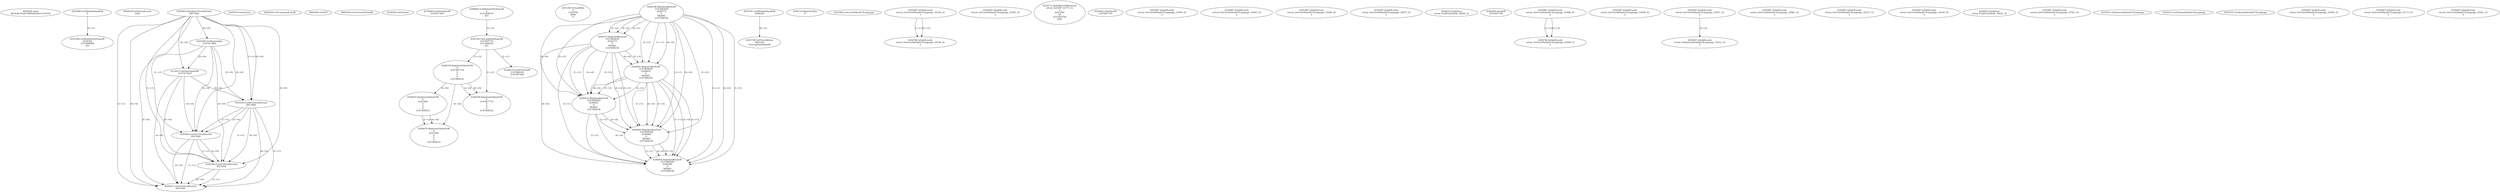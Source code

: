 // Global SCDG with merge call
digraph {
	0 [label="6850628.main
0024a8a7fcdd32f0fedebe0ee7ce9226"]
	1 [label="4254480.GetModuleHandleW
0"]
	2 [label="6844434.SetThreadLocale
1024"]
	3 [label="4243965.InitializeCriticalSection
6917004"]
	4 [label="4243979.GetVersion
"]
	5 [label="4250188.GetSystemInfo
2147417660"]
	3 -> 5 [label="(0-->0)"]
	6 [label="6844540.GetCommandLineW
"]
	7 [label="4214413.GetStartupInfoW
2147417624"]
	3 -> 7 [label="(0-->0)"]
	5 -> 7 [label="(0-->0)"]
	8 [label="6844560.GetACP
"]
	9 [label="6844580.GetCurrentThreadId
"]
	10 [label="4250204.GetVersion
"]
	11 [label="4276690.GetVersionExW
2147417420"]
	12 [label="4243306.GetModuleFileNameW
4194304
2147408904
522"]
	1 -> 12 [label="(0-->1)"]
	13 [label="4248064.GetModuleFileNameW
0
2147408370
261"]
	14 [label="4215383.VirtualAlloc
0
1310704
4096
4"]
	15 [label="4246338.RegOpenKeyExW
2147483649
4246772
0
983065
2147408236"]
	16 [label="4246372.RegOpenKeyExW
2147483650
4246772
0
983065
2147408236"]
	15 -> 16 [label="(2-->2)"]
	15 -> 16 [label="(4-->4)"]
	15 -> 16 [label="(5-->5)"]
	17 [label="4245741.GetModuleHandleW
4246160"]
	18 [label="4245758.GetProcAddress
9441320
GetLongPathNameW"]
	17 -> 18 [label="(0-->1)"]
	19 [label="4245785.GetLongPathNameW
2147407710
2147406542
261"]
	13 -> 19 [label="(3-->3)"]
	20 [label="4246556.RegQueryValueExW
0
2147407710
0
0
0
2147408232"]
	19 -> 20 [label="(1-->2)"]
	21 [label="4246635.RegQueryValueExW
0
4247000
0
0
0
2147408232"]
	20 -> 21 [label="(6-->6)"]
	22 [label="4246722.RegCloseKey
0"]
	23 [label="4247883.GetUserDefaultUILanguage
"]
	24 [label="4245418.EnterCriticalSection
6917004"]
	3 -> 24 [label="(1-->1)"]
	3 -> 24 [label="(0-->0)"]
	5 -> 24 [label="(0-->0)"]
	7 -> 24 [label="(0-->0)"]
	25 [label="4245469.LeaveCriticalSection
6917004"]
	3 -> 25 [label="(1-->1)"]
	24 -> 25 [label="(1-->1)"]
	3 -> 25 [label="(0-->0)"]
	5 -> 25 [label="(0-->0)"]
	7 -> 25 [label="(0-->0)"]
	24 -> 25 [label="(0-->0)"]
	26 [label="4245487.IsValidLocale
retval_GetUserDefaultUILanguage_33238_32
2"]
	27 [label="4244766.IsValidLocale
retval_GetUserDefaultUILanguage_33238_32
2"]
	26 -> 27 [label="(1-->1)"]
	26 -> 27 [label="(2-->2)"]
	28 [label="4246402.RegOpenKeyExW
2147483649
4246832
0
983065
2147408236"]
	15 -> 28 [label="(1-->1)"]
	15 -> 28 [label="(4-->4)"]
	16 -> 28 [label="(4-->4)"]
	15 -> 28 [label="(5-->5)"]
	16 -> 28 [label="(5-->5)"]
	29 [label="4246432.RegOpenKeyExW
2147483650
4246832
0
983065
2147408236"]
	16 -> 29 [label="(1-->1)"]
	28 -> 29 [label="(2-->2)"]
	15 -> 29 [label="(4-->4)"]
	16 -> 29 [label="(4-->4)"]
	28 -> 29 [label="(4-->4)"]
	15 -> 29 [label="(5-->5)"]
	16 -> 29 [label="(5-->5)"]
	28 -> 29 [label="(5-->5)"]
	30 [label="4246462.RegOpenKeyExW
2147483649
4246884
0
983065
2147408236"]
	15 -> 30 [label="(1-->1)"]
	28 -> 30 [label="(1-->1)"]
	15 -> 30 [label="(4-->4)"]
	16 -> 30 [label="(4-->4)"]
	28 -> 30 [label="(4-->4)"]
	29 -> 30 [label="(4-->4)"]
	15 -> 30 [label="(5-->5)"]
	16 -> 30 [label="(5-->5)"]
	28 -> 30 [label="(5-->5)"]
	29 -> 30 [label="(5-->5)"]
	31 [label="4246492.RegOpenKeyExW
2147483649
4246936
0
983065
2147408236"]
	15 -> 31 [label="(1-->1)"]
	28 -> 31 [label="(1-->1)"]
	30 -> 31 [label="(1-->1)"]
	15 -> 31 [label="(4-->4)"]
	16 -> 31 [label="(4-->4)"]
	28 -> 31 [label="(4-->4)"]
	29 -> 31 [label="(4-->4)"]
	30 -> 31 [label="(4-->4)"]
	15 -> 31 [label="(5-->5)"]
	16 -> 31 [label="(5-->5)"]
	28 -> 31 [label="(5-->5)"]
	29 -> 31 [label="(5-->5)"]
	30 -> 31 [label="(5-->5)"]
	32 [label="4245487.IsValidLocale
retval_GetUserDefaultUILanguage_33292_32
2"]
	33 [label="4250171.MultiByteToWideChar
retval_GetACP_32773_32
0
4243560
16
2147403704
2047"]
	34 [label="4245683.CharNextW
2147407716"]
	35 [label="4246676.RegQueryValueExW
0
4247000
0
0
0
2147408232"]
	21 -> 35 [label="(2-->2)"]
	20 -> 35 [label="(6-->6)"]
	21 -> 35 [label="(6-->6)"]
	36 [label="4245487.IsValidLocale
retval_GetUserDefaultUILanguage_33394_32
2"]
	37 [label="4245487.IsValidLocale
retval_GetUserDefaultUILanguage_33565_32
2"]
	38 [label="4245487.IsValidLocale
retval_GetUserDefaultUILanguage_33284_32
2"]
	39 [label="4245580.EnterCriticalSection
6917004"]
	3 -> 39 [label="(1-->1)"]
	24 -> 39 [label="(1-->1)"]
	25 -> 39 [label="(1-->1)"]
	3 -> 39 [label="(0-->0)"]
	5 -> 39 [label="(0-->0)"]
	7 -> 39 [label="(0-->0)"]
	24 -> 39 [label="(0-->0)"]
	25 -> 39 [label="(0-->0)"]
	40 [label="4245621.LeaveCriticalSection
6917004"]
	3 -> 40 [label="(1-->1)"]
	24 -> 40 [label="(1-->1)"]
	25 -> 40 [label="(1-->1)"]
	39 -> 40 [label="(1-->1)"]
	3 -> 40 [label="(0-->0)"]
	5 -> 40 [label="(0-->0)"]
	7 -> 40 [label="(0-->0)"]
	24 -> 40 [label="(0-->0)"]
	25 -> 40 [label="(0-->0)"]
	39 -> 40 [label="(0-->0)"]
	41 [label="4246599.RegQueryValueExW
0
2147407710
0
0
0
2147408232"]
	19 -> 41 [label="(1-->2)"]
	20 -> 41 [label="(2-->2)"]
	20 -> 41 [label="(6-->6)"]
	42 [label="4245487.IsValidLocale
retval_GetUserDefaultUILanguage_32873_32
2"]
	43 [label="4246014.FindFirstFileW
2147406542
2147407064"]
	19 -> 43 [label="(2-->1)"]
	44 [label="4246032.FindClose
retval_FindFirstFileW_32856_32"]
	45 [label="4246044.lstrlenW
2147407108"]
	46 [label="4245487.IsValidLocale
retval_GetUserDefaultUILanguage_32998_32
2"]
	47 [label="4245487.IsValidLocale
retval_GetUserDefaultUILanguage_32928_32
2"]
	48 [label="4245487.IsValidLocale
retval_GetUserDefaultUILanguage_33027_32
2"]
	49 [label="4245487.IsValidLocale
retval_GetUserDefaultUILanguage_32961_32
2"]
	50 [label="4245487.IsValidLocale
retval_GetUserDefaultUILanguage_33127_32
2"]
	51 [label="4245487.IsValidLocale
retval_GetUserDefaultUILanguage_33160_32
2"]
	52 [label="4246032.FindClose
retval_FindFirstFileW_33035_32"]
	53 [label="4245487.IsValidLocale
retval_GetUserDefaultUILanguage_33301_32
2"]
	54 [label="4247923.GetSystemDefaultUILanguage
"]
	55 [label="4245487.IsValidLocale
retval_GetSystemDefaultUILanguage_33212_32
2"]
	48 -> 55 [label="(2-->2)"]
	56 [label="4244766.IsValidLocale
retval_GetUserDefaultUILanguage_32998_32
2"]
	46 -> 56 [label="(1-->1)"]
	46 -> 56 [label="(2-->2)"]
	57 [label="4245525.GetSystemDefaultUILanguage
"]
	58 [label="4245552.GetSystemDefaultUILanguage
"]
	59 [label="4245487.IsValidLocale
retval_GetUserDefaultUILanguage_33344_32
2"]
	60 [label="4245487.IsValidLocale
retval_GetUserDefaultUILanguage_33173_32
2"]
	61 [label="4245487.IsValidLocale
retval_GetUserDefaultUILanguage_33261_32
2"]
}
